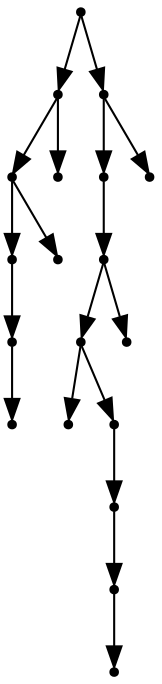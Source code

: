 digraph {
  18 [shape=point];
  6 [shape=point];
  4 [shape=point];
  2 [shape=point];
  1 [shape=point];
  0 [shape=point];
  3 [shape=point];
  5 [shape=point];
  17 [shape=point];
  15 [shape=point];
  14 [shape=point];
  12 [shape=point];
  7 [shape=point];
  11 [shape=point];
  10 [shape=point];
  9 [shape=point];
  8 [shape=point];
  13 [shape=point];
  16 [shape=point];
18 -> 6;
6 -> 4;
4 -> 2;
2 -> 1;
1 -> 0;
4 -> 3;
6 -> 5;
18 -> 17;
17 -> 15;
15 -> 14;
14 -> 12;
12 -> 7;
12 -> 11;
11 -> 10;
10 -> 9;
9 -> 8;
14 -> 13;
17 -> 16;
}
